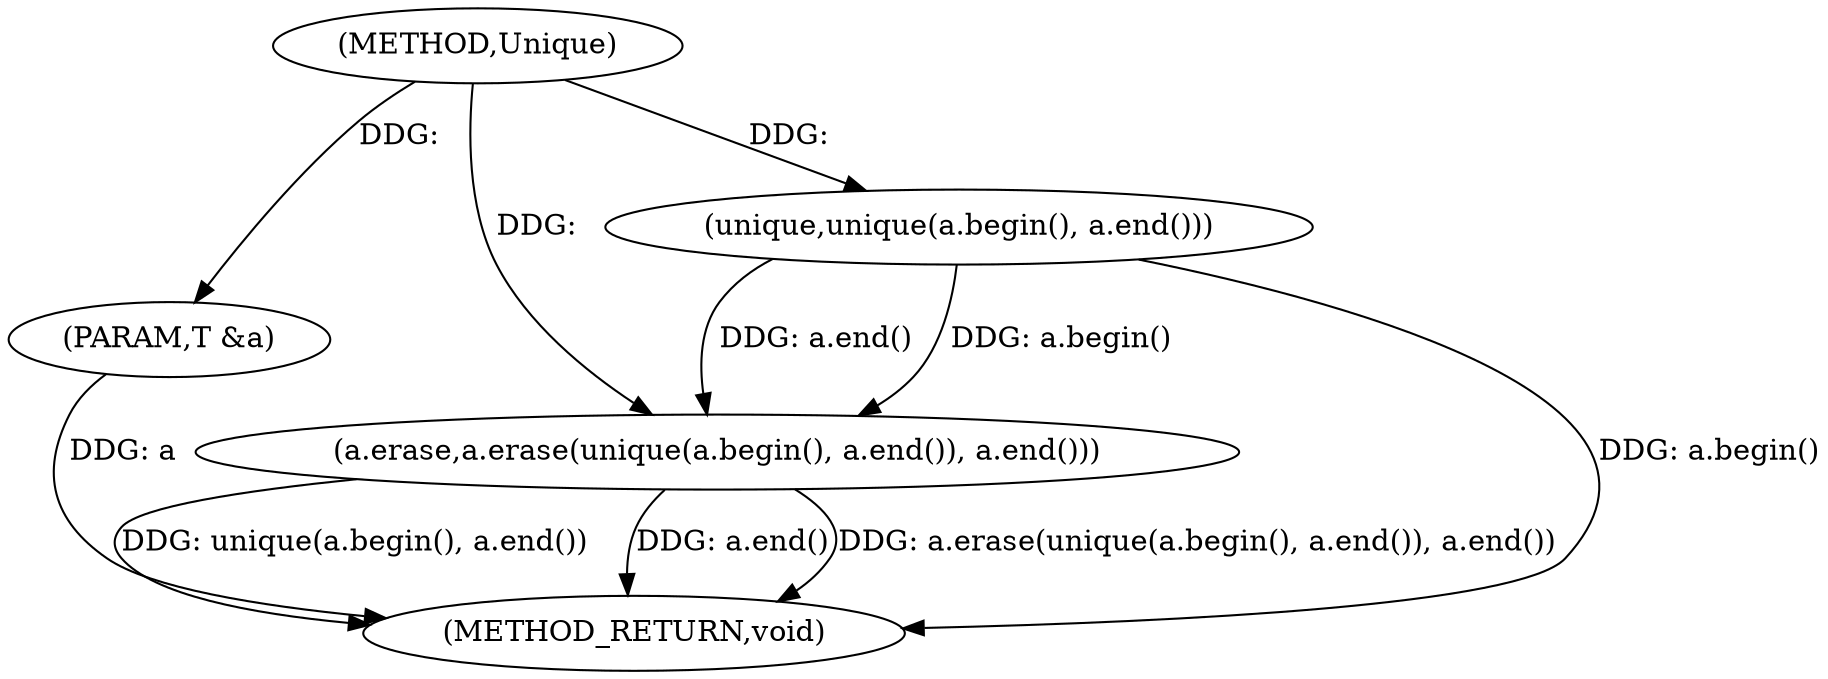 digraph "Unique" {  
"1001314" [label = "(METHOD,Unique)" ]
"1001322" [label = "(METHOD_RETURN,void)" ]
"1001315" [label = "(PARAM,T &a)" ]
"1001317" [label = "(a.erase,a.erase(unique(a.begin(), a.end()), a.end()))" ]
"1001318" [label = "(unique,unique(a.begin(), a.end()))" ]
  "1001315" -> "1001322"  [ label = "DDG: a"] 
  "1001318" -> "1001322"  [ label = "DDG: a.begin()"] 
  "1001317" -> "1001322"  [ label = "DDG: unique(a.begin(), a.end())"] 
  "1001317" -> "1001322"  [ label = "DDG: a.end()"] 
  "1001317" -> "1001322"  [ label = "DDG: a.erase(unique(a.begin(), a.end()), a.end())"] 
  "1001314" -> "1001315"  [ label = "DDG: "] 
  "1001318" -> "1001317"  [ label = "DDG: a.end()"] 
  "1001318" -> "1001317"  [ label = "DDG: a.begin()"] 
  "1001314" -> "1001317"  [ label = "DDG: "] 
  "1001314" -> "1001318"  [ label = "DDG: "] 
}
